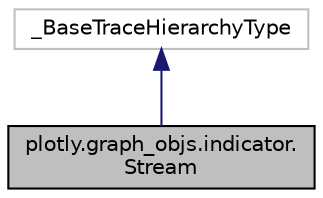 digraph "plotly.graph_objs.indicator.Stream"
{
 // LATEX_PDF_SIZE
  edge [fontname="Helvetica",fontsize="10",labelfontname="Helvetica",labelfontsize="10"];
  node [fontname="Helvetica",fontsize="10",shape=record];
  Node1 [label="plotly.graph_objs.indicator.\lStream",height=0.2,width=0.4,color="black", fillcolor="grey75", style="filled", fontcolor="black",tooltip=" "];
  Node2 -> Node1 [dir="back",color="midnightblue",fontsize="10",style="solid",fontname="Helvetica"];
  Node2 [label="_BaseTraceHierarchyType",height=0.2,width=0.4,color="grey75", fillcolor="white", style="filled",tooltip=" "];
}

